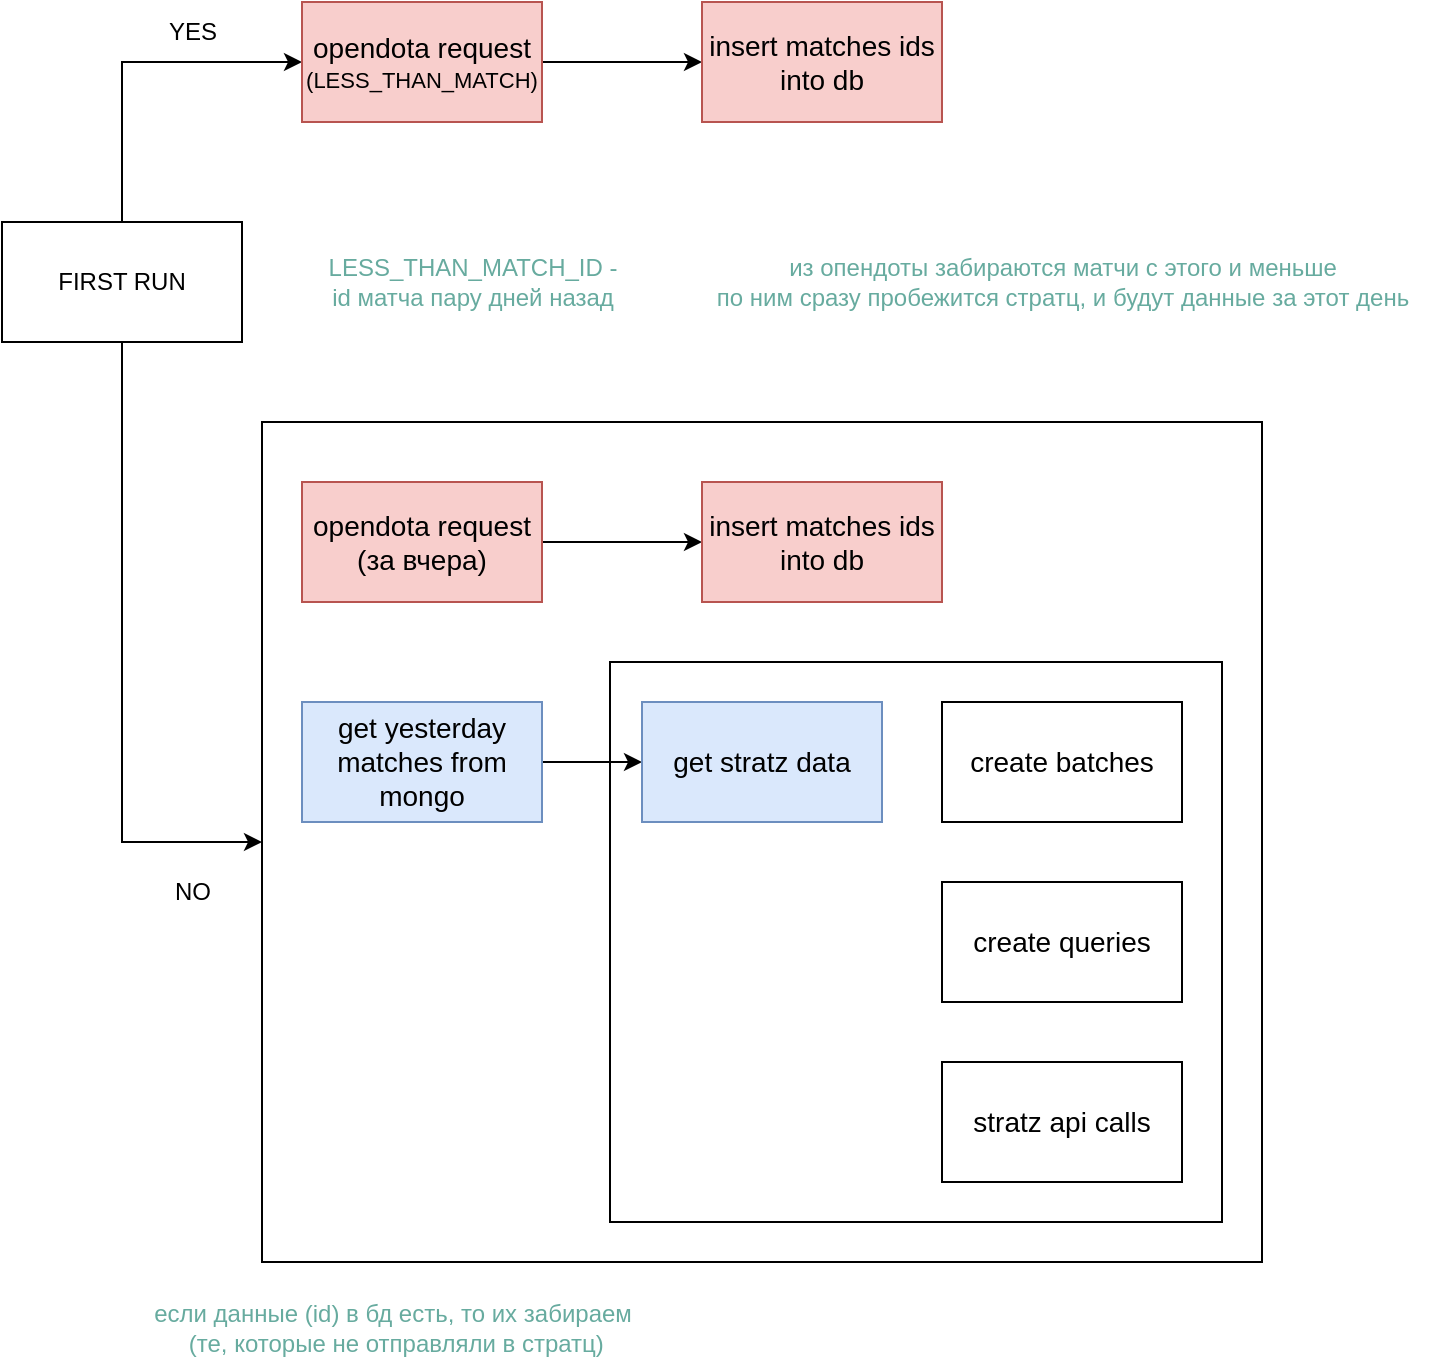 <mxfile version="21.6.1" type="device">
  <diagram name="Page-1" id="iUyCGjXL1QrJXeghytVY">
    <mxGraphModel dx="714" dy="854" grid="1" gridSize="10" guides="1" tooltips="1" connect="1" arrows="1" fold="1" page="1" pageScale="1" pageWidth="827" pageHeight="1169" math="0" shadow="0">
      <root>
        <mxCell id="0" />
        <mxCell id="1" parent="0" />
        <mxCell id="3o7WwQSXhKZKW-b_AyGV-24" value="" style="whiteSpace=wrap;html=1;fillColor=none;" parent="1" vertex="1">
          <mxGeometry x="354" y="570" width="306" height="280" as="geometry" />
        </mxCell>
        <mxCell id="3o7WwQSXhKZKW-b_AyGV-23" value="" style="whiteSpace=wrap;html=1;fillColor=none;" parent="1" vertex="1">
          <mxGeometry x="180" y="450" width="500" height="420" as="geometry" />
        </mxCell>
        <mxCell id="3o7WwQSXhKZKW-b_AyGV-4" style="edgeStyle=orthogonalEdgeStyle;rounded=0;orthogonalLoop=1;jettySize=auto;html=1;exitX=0.5;exitY=0;exitDx=0;exitDy=0;entryX=0;entryY=0.5;entryDx=0;entryDy=0;" parent="1" source="3o7WwQSXhKZKW-b_AyGV-1" target="3o7WwQSXhKZKW-b_AyGV-2" edge="1">
          <mxGeometry relative="1" as="geometry" />
        </mxCell>
        <mxCell id="3o7WwQSXhKZKW-b_AyGV-26" style="edgeStyle=orthogonalEdgeStyle;rounded=0;orthogonalLoop=1;jettySize=auto;html=1;exitX=0.5;exitY=1;exitDx=0;exitDy=0;entryX=0;entryY=0.5;entryDx=0;entryDy=0;" parent="1" source="3o7WwQSXhKZKW-b_AyGV-1" target="3o7WwQSXhKZKW-b_AyGV-23" edge="1">
          <mxGeometry relative="1" as="geometry" />
        </mxCell>
        <mxCell id="3o7WwQSXhKZKW-b_AyGV-1" value="FIRST RUN" style="rounded=0;whiteSpace=wrap;html=1;" parent="1" vertex="1">
          <mxGeometry x="50" y="350" width="120" height="60" as="geometry" />
        </mxCell>
        <mxCell id="3o7WwQSXhKZKW-b_AyGV-14" style="edgeStyle=orthogonalEdgeStyle;rounded=0;orthogonalLoop=1;jettySize=auto;html=1;exitX=1;exitY=0.5;exitDx=0;exitDy=0;entryX=0;entryY=0.5;entryDx=0;entryDy=0;" parent="1" source="3o7WwQSXhKZKW-b_AyGV-2" target="3o7WwQSXhKZKW-b_AyGV-3" edge="1">
          <mxGeometry relative="1" as="geometry" />
        </mxCell>
        <mxCell id="3o7WwQSXhKZKW-b_AyGV-2" value="&lt;font style=&quot;&quot;&gt;&lt;span style=&quot;font-size: 14px;&quot;&gt;opendota request&lt;/span&gt;&lt;br&gt;&lt;font style=&quot;font-size: 11px;&quot;&gt;(LESS_THAN_MATCH)&lt;/font&gt;&lt;br&gt;&lt;/font&gt;" style="rounded=0;whiteSpace=wrap;html=1;fillColor=#f8cecc;strokeColor=#b85450;" parent="1" vertex="1">
          <mxGeometry x="200" y="240" width="120" height="60" as="geometry" />
        </mxCell>
        <mxCell id="3o7WwQSXhKZKW-b_AyGV-3" value="&lt;font style=&quot;font-size: 14px;&quot;&gt;insert matches ids&lt;br&gt;into db&lt;/font&gt;" style="whiteSpace=wrap;html=1;fillColor=#f8cecc;strokeColor=#b85450;" parent="1" vertex="1">
          <mxGeometry x="400" y="240" width="120" height="60" as="geometry" />
        </mxCell>
        <mxCell id="3o7WwQSXhKZKW-b_AyGV-5" value="YES" style="text;html=1;align=center;verticalAlign=middle;resizable=0;points=[];autosize=1;strokeColor=none;fillColor=none;" parent="1" vertex="1">
          <mxGeometry x="120" y="240" width="50" height="30" as="geometry" />
        </mxCell>
        <mxCell id="3o7WwQSXhKZKW-b_AyGV-19" value="" style="edgeStyle=orthogonalEdgeStyle;rounded=0;orthogonalLoop=1;jettySize=auto;html=1;" parent="1" source="3o7WwQSXhKZKW-b_AyGV-6" target="3o7WwQSXhKZKW-b_AyGV-15" edge="1">
          <mxGeometry relative="1" as="geometry" />
        </mxCell>
        <mxCell id="3o7WwQSXhKZKW-b_AyGV-6" value="&lt;font style=&quot;font-size: 14px;&quot;&gt;get yesterday matches from &lt;br&gt;mongo&lt;/font&gt;" style="whiteSpace=wrap;html=1;fillColor=#dae8fc;strokeColor=#6c8ebf;" parent="1" vertex="1">
          <mxGeometry x="200" y="590" width="120" height="60" as="geometry" />
        </mxCell>
        <mxCell id="3o7WwQSXhKZKW-b_AyGV-9" value="NO" style="text;html=1;align=center;verticalAlign=middle;resizable=0;points=[];autosize=1;strokeColor=none;fillColor=none;" parent="1" vertex="1">
          <mxGeometry x="125" y="670" width="40" height="30" as="geometry" />
        </mxCell>
        <mxCell id="3o7WwQSXhKZKW-b_AyGV-18" value="" style="edgeStyle=orthogonalEdgeStyle;rounded=0;orthogonalLoop=1;jettySize=auto;html=1;" parent="1" source="3o7WwQSXhKZKW-b_AyGV-10" target="3o7WwQSXhKZKW-b_AyGV-13" edge="1">
          <mxGeometry relative="1" as="geometry" />
        </mxCell>
        <mxCell id="3o7WwQSXhKZKW-b_AyGV-10" value="&lt;font style=&quot;font-size: 14px;&quot;&gt;opendota request&lt;br style=&quot;border-color: var(--border-color);&quot;&gt;(за вчера)&lt;/font&gt;" style="whiteSpace=wrap;html=1;fillColor=#f8cecc;strokeColor=#b85450;" parent="1" vertex="1">
          <mxGeometry x="200" y="480" width="120" height="60" as="geometry" />
        </mxCell>
        <mxCell id="3o7WwQSXhKZKW-b_AyGV-13" value="&lt;font style=&quot;font-size: 14px;&quot;&gt;insert matches ids&lt;br&gt;into db&lt;/font&gt;" style="whiteSpace=wrap;html=1;fillColor=#f8cecc;strokeColor=#b85450;" parent="1" vertex="1">
          <mxGeometry x="400" y="480" width="120" height="60" as="geometry" />
        </mxCell>
        <mxCell id="3o7WwQSXhKZKW-b_AyGV-15" value="&lt;font style=&quot;font-size: 14px;&quot;&gt;get stratz data&lt;/font&gt;" style="whiteSpace=wrap;html=1;fillColor=#dae8fc;strokeColor=#6c8ebf;" parent="1" vertex="1">
          <mxGeometry x="370" y="590" width="120" height="60" as="geometry" />
        </mxCell>
        <mxCell id="3o7WwQSXhKZKW-b_AyGV-20" value="&lt;font style=&quot;font-size: 14px;&quot;&gt;create batches&lt;/font&gt;" style="whiteSpace=wrap;html=1;" parent="1" vertex="1">
          <mxGeometry x="520" y="590" width="120" height="60" as="geometry" />
        </mxCell>
        <mxCell id="3o7WwQSXhKZKW-b_AyGV-21" value="&lt;font style=&quot;font-size: 14px;&quot;&gt;stratz api calls&lt;/font&gt;" style="whiteSpace=wrap;html=1;" parent="1" vertex="1">
          <mxGeometry x="520" y="770" width="120" height="60" as="geometry" />
        </mxCell>
        <mxCell id="3o7WwQSXhKZKW-b_AyGV-22" value="&lt;font style=&quot;font-size: 14px;&quot;&gt;create queries&lt;/font&gt;" style="whiteSpace=wrap;html=1;" parent="1" vertex="1">
          <mxGeometry x="520" y="680" width="120" height="60" as="geometry" />
        </mxCell>
        <mxCell id="Nq46m-DXfGrcZY02qzG6-1" value="&lt;font color=&quot;#67ab9f&quot;&gt;LESS_THAN_MATCH_ID -&lt;br&gt;id матча пару дней назад&lt;/font&gt;" style="text;html=1;align=center;verticalAlign=middle;resizable=0;points=[];autosize=1;strokeColor=none;fillColor=none;" vertex="1" parent="1">
          <mxGeometry x="200" y="360" width="170" height="40" as="geometry" />
        </mxCell>
        <mxCell id="Nq46m-DXfGrcZY02qzG6-2" value="&lt;font color=&quot;#67ab9f&quot;&gt;из опендоты забираются матчи с этого и меньше&lt;br&gt;по ним сразу пробежится стратц, и будут данные за этот день&lt;/font&gt;" style="text;html=1;align=center;verticalAlign=middle;resizable=0;points=[];autosize=1;strokeColor=none;fillColor=none;" vertex="1" parent="1">
          <mxGeometry x="390" y="360" width="380" height="40" as="geometry" />
        </mxCell>
        <mxCell id="Nq46m-DXfGrcZY02qzG6-3" value="&lt;font color=&quot;#67ab9f&quot;&gt;если данные (id) в бд есть, то их забираем&lt;br&gt;&amp;nbsp;(те, которые не отправляли в стратц)&lt;/font&gt;" style="text;html=1;align=center;verticalAlign=middle;resizable=0;points=[];autosize=1;strokeColor=none;fillColor=none;" vertex="1" parent="1">
          <mxGeometry x="110" y="883" width="270" height="40" as="geometry" />
        </mxCell>
      </root>
    </mxGraphModel>
  </diagram>
</mxfile>
